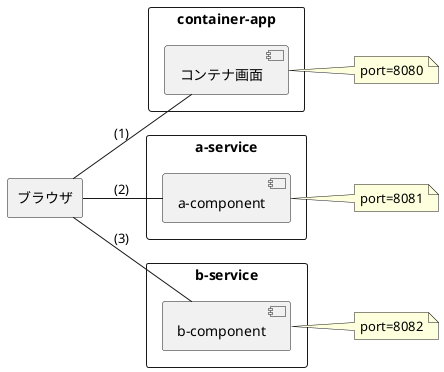 @startuml 構成図
left to right direction

rectangle ブラウザ as browser

rectangle container-app as containerApp {
  component コンテナ画面 as containerPage
}
note right: port=8080

rectangle a-service as aService {
  component "a-component" as aComponent
}
note right: port=8081

rectangle b-service as bService {
  component "b-component" as bComponent
}
note right: port=8082

browser -- containerPage : "(1)"
browser -- aComponent : "(2)"
browser -- bComponent : "(3)"
@enduml

@startuml シーケンス図
participant ブラウザ as browser
participant コンテナ画面 as containerPage
participant "container-app" as containerApp
participant "a-service" as aService
participant "b-service" as bService

browser -> containerApp : 画面をリクエスト
containerApp -> containerApp : リクエスト内容に応じてHTMLを組み立てる
containerApp -> browser : HTMLを返却
create containerPage
browser -> containerPage : 表示

group a-componentの描画
browser -> aService : <script>により、jsファイルをリクエスト
return render関数を含むjsファイルを返却
browser -> containerPage : render関数を実行してコンポーネントを表示
end

group b-componentの描画
browser -> bService : <script>により、jsファイルをリクエスト
return rendert関数を含むjsファイルを返却
browser -> containerPage : render関数を実行してコンポーネントを表示
end
@enduml